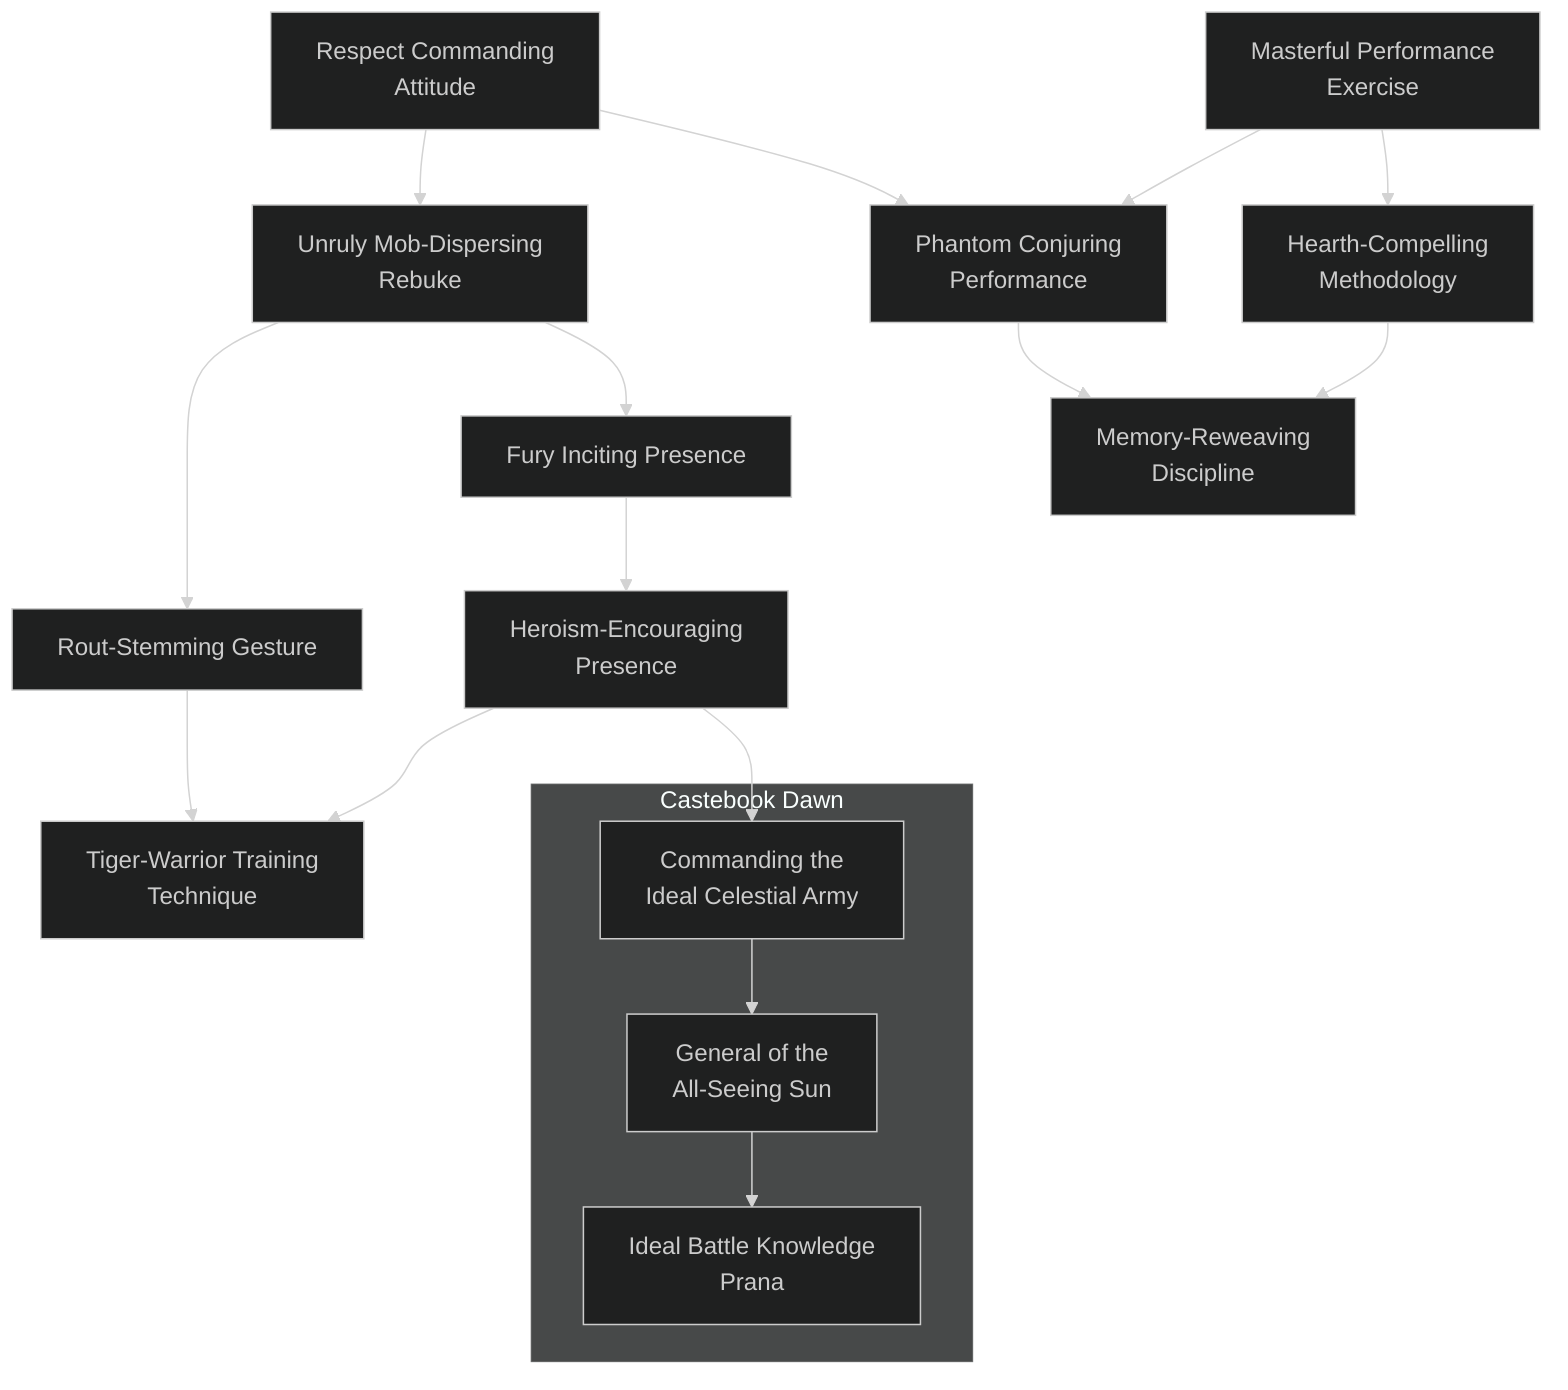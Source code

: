 ---
config:
  theme: dark
---

flowchart TD

    respect_commanding_attitude[Respect Commanding<br>Attitude]
    click respect_commanding_attitude callback "
        Respect Commanding Attitude<br>
        <br>
        Cost: 5 motes<br>
        Duration: One scene<br>
        Type: Simple<br>
        Minimum Performance: 2<br>
        Minimum Essence: 2<br>
        Prerequisite Charms: None<br>
        <br>
        This Charm allows a character to command the respect
        of an audience. While they may not be swayed by his
        arguments or impressed by his performance, they will pay him
        heed and refrain from heckling him or leaving the venue in
        significant numbers prior to the end of the performance.
        "

    unruly_mob_dispersing_rebuke[Unruly Mob-Dispersing<br>Rebuke]
    respect_commanding_attitude --> unruly_mob_dispersing_rebuke
    click unruly_mob_dispersing_rebuke callback "
        Unruly Mob-Dispersing Rebuke<br>
        <br>
        Cost: 8 motes, 1 Willpower<br>
        Duration: Instant<br>
        Type: Simple<br>
        Minimum Performance: 3<br>
        Minimum Essence: 3<br>
        Prerequisite Charms: Respect Commanding Attitude<br>
        <br>
        Violent mobs can endanger even the Exalted. Their numbers
        can drag down even the mightiest of the Chosen, but those who
        compose the mob are probably not normally so violent or dangerous.
        Chances are, the riot has begun over some legitimate grievance
        — laying about with lethal force is likely to cause serious repercussions.
        Through the use of this Charm, a character can deliver astern
        rebuke and shatter the inertia holding an angry mob together.
        Without significant further impetus, the crowd will disperse. This
        Charm does nothing to an organized or disciplined force.
        "

    rout_stemming_gesture[Rout-Stemming Gesture]
    unruly_mob_dispersing_rebuke --> rout_stemming_gesture
    click rout_stemming_gesture callback "
        Rout-Stemming Gesture<br>
        <br>
        Cost: 5 motes, 1 Willpower<br>
        Duration: 3 turns<br>
        Type: Simple<br>
        Minimum Performance: 4<br>
        Minimum Essence: 3<br>
        Prerequisite Charms: Unruly Mob Dispersing Rebuke<br>
        <br>
        If an angry mob is a danger to its victims, then a stampeding
        crowd or a routing unit is a danger to everyone in the
        vicinity. The crush of a panicked crowd will clog a door and
        leave no room for escape, where an orderly exit would have
        saved most or even all of the persons involved. A routing unit
        will shatter, leaving its members vulnerable to attacks that
        could never have been pressed home against the formation.<br>
        When using this Charm, the character burns with an
        incandescent blaze of Essence, radiating power and reassurance.
        All those within a radius of (10 x the Exalted's Essence
        rating) yards are immediately steadied. Those who have failed
        Valor checks can roll again, and characters who must make
        new Valor checks are assumed to succeed. Rout-Stemming
        Gesture can even overcome supernatural panic, such as that
        caused by the Terrifying Apparition of Glory Charm or by the
        anima power of a Dawn Caste Solar Exalted.
        "

    fury_inciting_presence[Fury Inciting Presence]
    unruly_mob_dispersing_rebuke --> fury_inciting_presence
    click fury_inciting_presence callback "
        Fury Inciting Presence<br>
        <br>
        Cost: 8 motes, 1 Willpower<br>
        Duration: One scene<br>
        Type: Simple<br>
        Minimum Performance: 3<br>
        Minimum Essence: 3<br>
        Prerequisite Charms: Unruly Mob Dispersing Rebuke<br>
        <br>
        The persuasive power of an Exalted channeling Essence
        into Social Charms can raise mobs as well as disperse them.
        With 10 to 20 minutes of haranguing a crowd on nearly any
        subject, an Exalted can whip the listeners into an angry mob.
        A mob raised in this fashion lasts a number of hours equal to
        the character's Essence rating but (like a natural mob) will
        disperse if subjected to organized opposition that cannot be
        immediately overwhelmed or if the mob is left idle without
        things to smash or burn for more than 10 or 20 minutes.
        "

    heroism_encouraging_presence[Heroism-Encouraging<br>Presence]
    fury_inciting_presence --> heroism_encouraging_presence
    click heroism_encouraging_presence callback "
        Heroism-Encouraging Presence<br>
        <br>
        Cost: 10 motes, 1 Willpower<br>
        Duration: One scene<br>
        Type: Simple<br>
        Minimum Performance: 4<br>
        Minimum Essence: 3<br>
        Prerequisite Charms: Fury Inciting Presence<br>
        <br>
        The Solar Exalted can inspire far more than simple
        mob violence. An Exalted in battle can radiate the
        confidence and the surety of the Unconquered Sun,
        lifting the souls of those around her and inspiring them
        to feats of great heroism. All friendly troops within a
        radius equal to the character's Essence x 100 yards are
        affected. While subject to this Charm, assume that
        individual soldiers all operate with a bonus die to all
        combat-related dice pools from improved morale and do
        not fail Valor rolls. The effect on the overall outcome of
        the battle is up to the Storyteller to decide, but it should
        have considerable influence.
        "

    tiger_warrior_training_technique[Tiger-Warrior Training<br>Technique]
    rout_stemming_gesture --> tiger_warrior_training_technique
    heroism_encouraging_presence --> tiger_warrior_training_technique
    click tiger_warrior_training_technique callback "
        Tiger-Warrior Training Technique<br>
        <br>
        Cost: 10 motes, 2 Willpower<br>
        Duration: One week<br>
        Type: Simple<br>
        Minimum Performance: 5<br>
        Minimum Essence: 3<br>
        <br>
        Prerequisite Charms: Heroism-Encouraging Presence, Rout-Stemming Gesture
        Actual combat is only the end of a long process that
        begins with the recruitment and training of the soldiers.
        Exalted who know the Tiger- Warrior Training Technique
        Charm can take even the worst gutter-sweepings or bandits
        and train them into a deadly, disciplined fighting
        force. Characters may supervise the training of up to (their
        Essence rating x 100) soldiers in a given week. Soldiers
        trained for one or more months by Exalted using this
        Charm should be treated as elite troops — they are well-disciplined,
        have ratings of at least 3 in the relevant
        combat Abilities, at least one specialty, Valor ratings of at
        least 3 and at least one Physical Attribute at 3. Already-trained
        troops or troops trained for more than one month
        can excel even these ratings.
        "

    masterful_performance_exercise[Masterful Performance<br>Exercise]
    click masterful_performance_exercise callback "
        Masterful Performance Exercise<br>
        <br>
        Cost: 2 motes per success<br>
        Duration: Instant<br>
        Type: Supplemental<br>
        Minimum Performance: 1<br>
        Minimum Essence: 1<br>
        Prerequisite Charms: None<br>
        <br>
        The character channels Essence through his voice or
        his instrument, enhancing his delivery and making the
        final result flow far more effectively than it would natu-
        rally. To use this Charm, the player first makes a regular
        Charisma + Performance roll for the character. Then, the
        player may &quot;buy&quot; additional successes, up to (the character's
        permanent Essence rating + the number of successes rolled
        on the Charisma + Performance roll). Each success bought
        in this fashion costs 2 motes of Essence.
        "

    phantom_conjuring_performance[Phantom Conjuring<br>Performance]
    masterful_performance_exercise --> phantom_conjuring_performance
    respect_commanding_attitude --> phantom_conjuring_performance
    click phantom_conjuring_performance callback "
        Phantom Conjuring Performance<br>
        <br>
        Cost: 5 motes<br>
        Duration: One scene<br>
        Type: Supplemental<br>
        Minimum Performance: 3<br>
        Minimum Essence: 2<br>
        Prerequisite Charms: Masterful Performance Exercise, Respect-Commanding Attitude<br>
        <br>
        A character who possesses this Charm can give a
        performance so compelling that it plays out in the form
        of phantom images that swirl through the air around
        her. If it is a narrative performance, then the images
        illustrate the narrative, while if it is an abstract performance,
        then the images simply underscore and highlight
        the performance. Typically, this adds a number of dice
        equal to the character's Essence rating to the player's
        next Charisma + Performance roll. Note that the images
        actually appear, fading in and out of existence
        around the character. This Charm is compatible with
        Masterful Performance Exercise.
        "

    heart_compelling_methodology[Hearth-Compelling<br>Methodology]
    masterful_performance_exercise --> heart_compelling_methodology
    click heart_compelling_methodology callback "
        Hearth-Compelling Methodology<br>
        <br>
        Cost: 6 motes, 1 Willpower<br>
        Duration: One scene<br>
        Type: Supplemental<br>
        Minimum Performance: 4<br>
        Minimum Essence: 2<br>
        Prerequisite Charms: Masterful Performance Exercise<br>
        <br>
        The character can channel Essence through her performance
        to evoke a certain emotion in those who witness it.
        The player chooses the emotion to be evoked, which may be
        anger, fear, pride, happiness, jealousy or whatever else the
        player wishes. He then makes a Manipulation + Performance
        roll for the character. Targets with a Willpower
        lower than the number of successes the player achieves on
        this roll are overcome with the emotion in question and act
        accordingly. Those with Willpower below twice the number
        of successes rolled may make a Willpower roll to resist
        the emotion. Those whose Willpower is greater than twice
        the number of successes are unaffected.
        "

    memory_reweaving_discipline[Memory-Reweaving<br>Discipline]
    phantom_conjuring_performance --> memory_reweaving_discipline
    heart_compelling_methodology --> memory_reweaving_discipline
    click memory_reweaving_discipline callback "
        Memory-Reweaving Discipline<br>
        <br>
        Cost: 10 motes, 1 Willpower<br>
        Duration: One scene<br>
        Type: Simple<br>
        Minimum Performance: 5<br>
        Minimum Essence: 3<br>
        Prerequisite Charms: Heart-Compelling Method, Phantom-Conjuring Performance<br>
        <br>
        This Charm allows a character to weave a narrative
        so plausible and so compelling that those who hear it
        forget the truth of a matter and come to believe the
        narrative. The player makes a Manipulation + Performance
        roll. The number of successes determines how
        much evidence to the contrary the target must be con-
        fronted with before he is able to shake off the lingering
        effects of the Charm. For each success, the target must be
        presented with one piece of evidence that contradicts the
        narrative. A Solar Exalted in a situation where there is
        very little clear evidence can effectively rewrite history
        with a little careful planning.<br>
        Note that this Charm need not be used as part of a
        performance, per se. Characters who know it can use also
        it during conversation, making them quite dangerous in
        the world of courtly intrigue.
        "

    subgraph Castebook Dawn
        commanding_the_ideal_celestial_army[Commanding the<br>Ideal Celestial Army]
        click commanding_the_ideal_celestial_army callback "
            Commanding the Ideal Celestial Army<br>
            <br>
            Cost: 3 motes<br>
            Duration: Instant<br>
            Type: Simple<br>
            Minimum Performance: 4<br>
            Minimum Essence: 3<br>
            Prerequisite Charms: Heroism-Encouraging Presence<br>
            <br>
            One of the greatest dangers of warfare is troops being out
            of touch with their commander. This Charm allows the caster
            to shout a short message to every soldier under her command.
            All friendly troops within a radius equal to the caster's Essence
            x 100 yards will hear the message. The message must be
            possible to call out during a single turn of combat and cannot
            contain more than a dozen words. In general, only its intended
            targets can hear it; opponents will not hear the message unless
            they are within earshot of the character using this Charm.
            "

        general_of_the_all_seeing_sun[General of the<br>All-Seeing Sun]
        click general_of_the_all_seeing_sun callback "
            General of the All-Seeing Sun<br>
            <br>
            Cost: 4 motes<br>
            Duration: Instant<br>
            Type: Simple<br>
            Minimum Performance: 5<br>
            Minimum Essence: 4<br>
            Prerequisite Charms: Commanding the Ideal Celestial Army<br>
            <br>
            As with Commanding the Ideal Celestial Army, a
            character using this Charm can give an order audible to all
            troops under her command. In addition, the instant before
            she gives the order, she receives impressions of how the battle
            is going on every front. The character is aware of any
            weakness in her lines and of which troops (if any) can safely
            be moved elsewhere. This knowledge combined with the
            ability to give a short command (two dozen words or less) to
            either the entire army or to any section of it — for example,
            &quot;the cavalry&quot; or &quot;the troops on the left flank&quot; — enables the
            character to exercise amazing control over her soldiers.
            "

        ideal_battle_knowledge_prana[Ideal Battle Knowledge<br>Prana]
        click ideal_battle_knowledge_prana callback "
            Ideal Battle Knowledge Prana<br>
            <br>
            Cost: 10 motes, 1 Willpower<br>
            Duration: One scene<br>
            Type: Simple<br>
            Minimum Performance: 5<br>
            Minimum Essence: 6<br>
            Prerequisite Charms: General of the All-Seeing Sun<br>
            <br>
            The fog of war is banished for those who are truly blessed
            by the Unconquered Sun. For the rest of the scene, a
            character using this Charm knows how all areas of the battle
            are going and is instantly aware of any weakness in his lines
            or of any troops who have crushed their opponents. The
            character can, at will, speak messages that will be heard by his
            entire army, or by any specific portion of it to which he wishes
            to give orders. This ability to continuously direct the battle
            gives all soldiers under the character's command one additional
            die for all combat-related rolls and reduces by 1 the
            difficulty of all Valor rolls made by those same troops.
            "
    end

    heroism_encouraging_presence --> commanding_the_ideal_celestial_army
    commanding_the_ideal_celestial_army --> general_of_the_all_seeing_sun
    general_of_the_all_seeing_sun --> ideal_battle_knowledge_prana